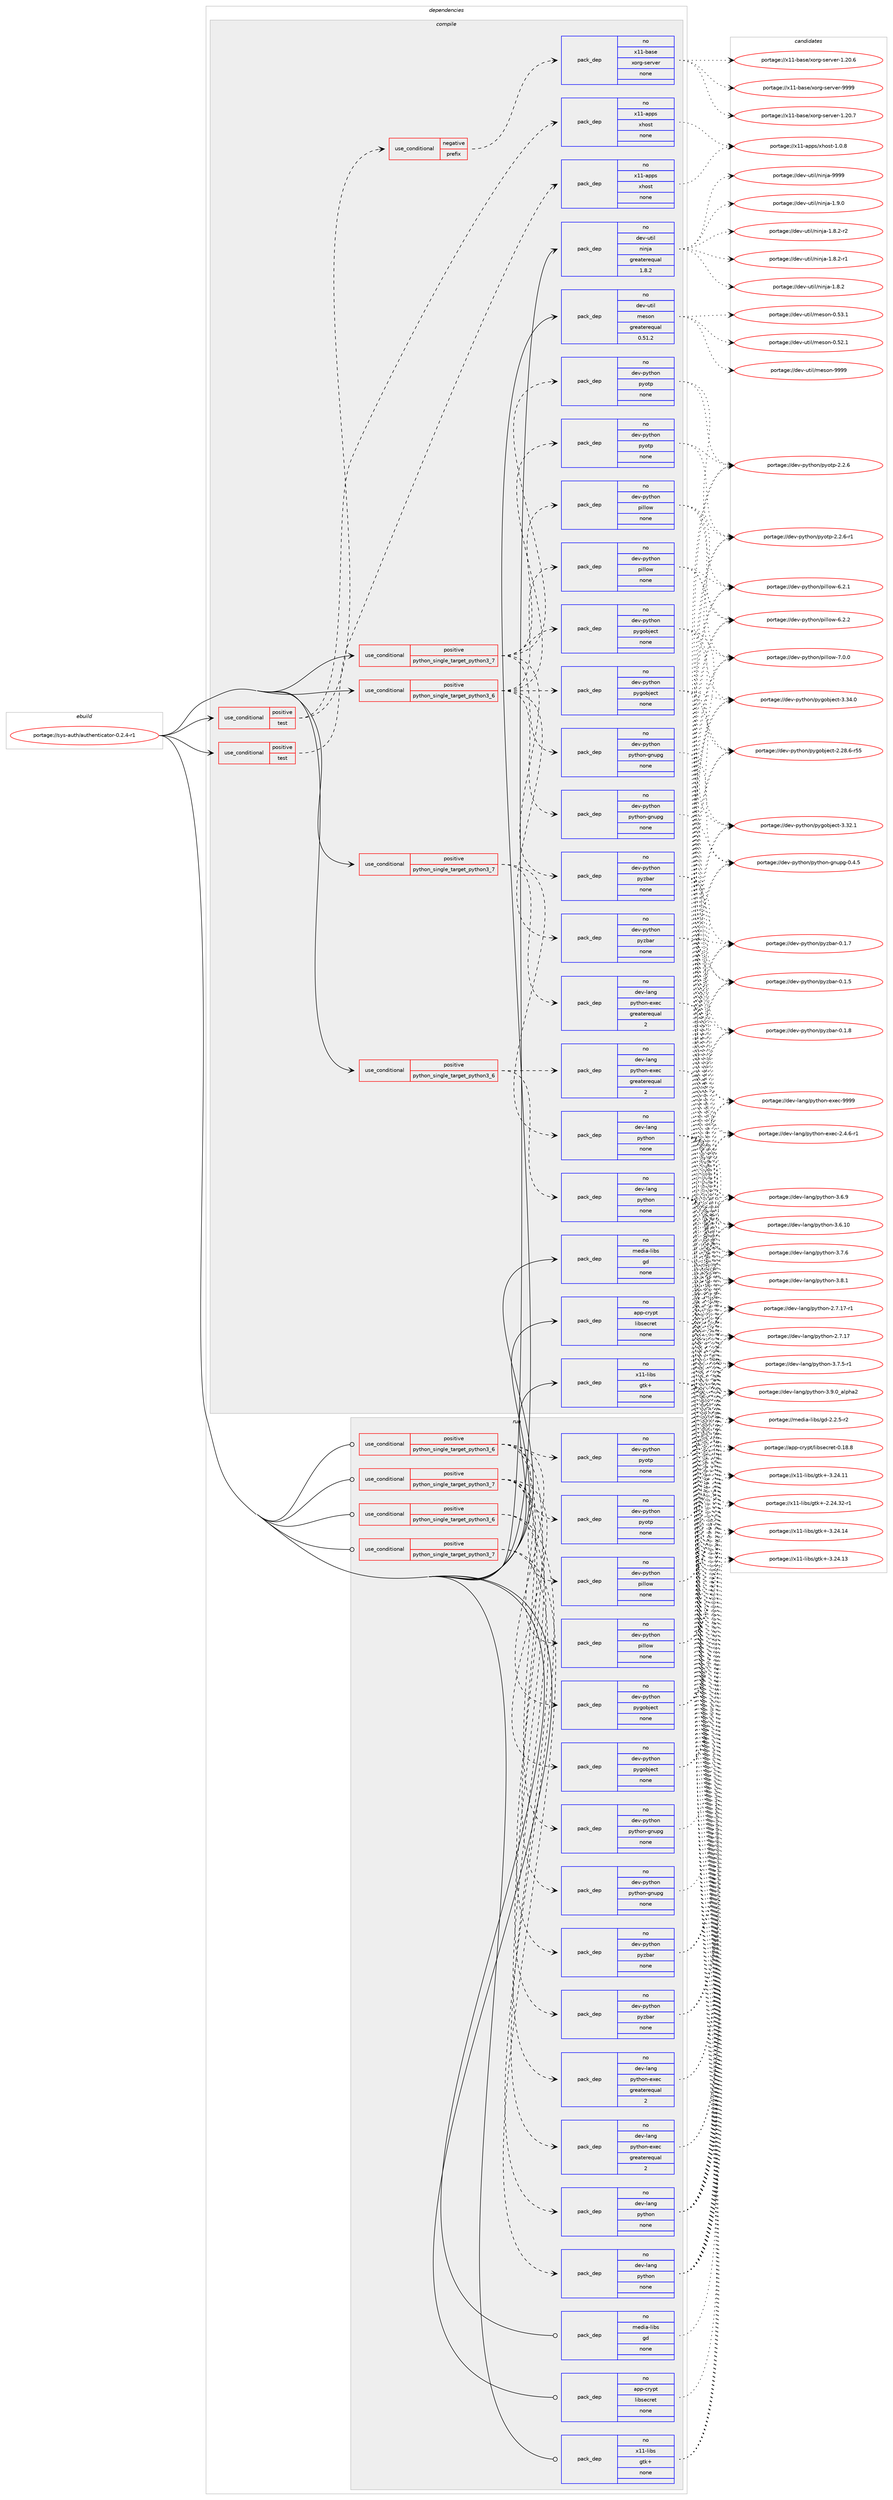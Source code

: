 digraph prolog {

# *************
# Graph options
# *************

newrank=true;
concentrate=true;
compound=true;
graph [rankdir=LR,fontname=Helvetica,fontsize=10,ranksep=1.5];#, ranksep=2.5, nodesep=0.2];
edge  [arrowhead=vee];
node  [fontname=Helvetica,fontsize=10];

# **********
# The ebuild
# **********

subgraph cluster_leftcol {
color=gray;
rank=same;
label=<<i>ebuild</i>>;
id [label="portage://sys-auth/authenticator-0.2.4-r1", color=red, width=4, href="../sys-auth/authenticator-0.2.4-r1.svg"];
}

# ****************
# The dependencies
# ****************

subgraph cluster_midcol {
color=gray;
label=<<i>dependencies</i>>;
subgraph cluster_compile {
fillcolor="#eeeeee";
style=filled;
label=<<i>compile</i>>;
subgraph cond11344 {
dependency54372 [label=<<TABLE BORDER="0" CELLBORDER="1" CELLSPACING="0" CELLPADDING="4"><TR><TD ROWSPAN="3" CELLPADDING="10">use_conditional</TD></TR><TR><TD>positive</TD></TR><TR><TD>python_single_target_python3_6</TD></TR></TABLE>>, shape=none, color=red];
subgraph pack41801 {
dependency54373 [label=<<TABLE BORDER="0" CELLBORDER="1" CELLSPACING="0" CELLPADDING="4" WIDTH="220"><TR><TD ROWSPAN="6" CELLPADDING="30">pack_dep</TD></TR><TR><TD WIDTH="110">no</TD></TR><TR><TD>dev-lang</TD></TR><TR><TD>python</TD></TR><TR><TD>none</TD></TR><TR><TD></TD></TR></TABLE>>, shape=none, color=blue];
}
dependency54372:e -> dependency54373:w [weight=20,style="dashed",arrowhead="vee"];
subgraph pack41802 {
dependency54374 [label=<<TABLE BORDER="0" CELLBORDER="1" CELLSPACING="0" CELLPADDING="4" WIDTH="220"><TR><TD ROWSPAN="6" CELLPADDING="30">pack_dep</TD></TR><TR><TD WIDTH="110">no</TD></TR><TR><TD>dev-lang</TD></TR><TR><TD>python-exec</TD></TR><TR><TD>greaterequal</TD></TR><TR><TD>2</TD></TR></TABLE>>, shape=none, color=blue];
}
dependency54372:e -> dependency54374:w [weight=20,style="dashed",arrowhead="vee"];
}
id:e -> dependency54372:w [weight=20,style="solid",arrowhead="vee"];
subgraph cond11345 {
dependency54375 [label=<<TABLE BORDER="0" CELLBORDER="1" CELLSPACING="0" CELLPADDING="4"><TR><TD ROWSPAN="3" CELLPADDING="10">use_conditional</TD></TR><TR><TD>positive</TD></TR><TR><TD>python_single_target_python3_6</TD></TR></TABLE>>, shape=none, color=red];
subgraph pack41803 {
dependency54376 [label=<<TABLE BORDER="0" CELLBORDER="1" CELLSPACING="0" CELLPADDING="4" WIDTH="220"><TR><TD ROWSPAN="6" CELLPADDING="30">pack_dep</TD></TR><TR><TD WIDTH="110">no</TD></TR><TR><TD>dev-python</TD></TR><TR><TD>pillow</TD></TR><TR><TD>none</TD></TR><TR><TD></TD></TR></TABLE>>, shape=none, color=blue];
}
dependency54375:e -> dependency54376:w [weight=20,style="dashed",arrowhead="vee"];
subgraph pack41804 {
dependency54377 [label=<<TABLE BORDER="0" CELLBORDER="1" CELLSPACING="0" CELLPADDING="4" WIDTH="220"><TR><TD ROWSPAN="6" CELLPADDING="30">pack_dep</TD></TR><TR><TD WIDTH="110">no</TD></TR><TR><TD>dev-python</TD></TR><TR><TD>pygobject</TD></TR><TR><TD>none</TD></TR><TR><TD></TD></TR></TABLE>>, shape=none, color=blue];
}
dependency54375:e -> dependency54377:w [weight=20,style="dashed",arrowhead="vee"];
subgraph pack41805 {
dependency54378 [label=<<TABLE BORDER="0" CELLBORDER="1" CELLSPACING="0" CELLPADDING="4" WIDTH="220"><TR><TD ROWSPAN="6" CELLPADDING="30">pack_dep</TD></TR><TR><TD WIDTH="110">no</TD></TR><TR><TD>dev-python</TD></TR><TR><TD>pyotp</TD></TR><TR><TD>none</TD></TR><TR><TD></TD></TR></TABLE>>, shape=none, color=blue];
}
dependency54375:e -> dependency54378:w [weight=20,style="dashed",arrowhead="vee"];
subgraph pack41806 {
dependency54379 [label=<<TABLE BORDER="0" CELLBORDER="1" CELLSPACING="0" CELLPADDING="4" WIDTH="220"><TR><TD ROWSPAN="6" CELLPADDING="30">pack_dep</TD></TR><TR><TD WIDTH="110">no</TD></TR><TR><TD>dev-python</TD></TR><TR><TD>python-gnupg</TD></TR><TR><TD>none</TD></TR><TR><TD></TD></TR></TABLE>>, shape=none, color=blue];
}
dependency54375:e -> dependency54379:w [weight=20,style="dashed",arrowhead="vee"];
subgraph pack41807 {
dependency54380 [label=<<TABLE BORDER="0" CELLBORDER="1" CELLSPACING="0" CELLPADDING="4" WIDTH="220"><TR><TD ROWSPAN="6" CELLPADDING="30">pack_dep</TD></TR><TR><TD WIDTH="110">no</TD></TR><TR><TD>dev-python</TD></TR><TR><TD>pyzbar</TD></TR><TR><TD>none</TD></TR><TR><TD></TD></TR></TABLE>>, shape=none, color=blue];
}
dependency54375:e -> dependency54380:w [weight=20,style="dashed",arrowhead="vee"];
}
id:e -> dependency54375:w [weight=20,style="solid",arrowhead="vee"];
subgraph cond11346 {
dependency54381 [label=<<TABLE BORDER="0" CELLBORDER="1" CELLSPACING="0" CELLPADDING="4"><TR><TD ROWSPAN="3" CELLPADDING="10">use_conditional</TD></TR><TR><TD>positive</TD></TR><TR><TD>python_single_target_python3_7</TD></TR></TABLE>>, shape=none, color=red];
subgraph pack41808 {
dependency54382 [label=<<TABLE BORDER="0" CELLBORDER="1" CELLSPACING="0" CELLPADDING="4" WIDTH="220"><TR><TD ROWSPAN="6" CELLPADDING="30">pack_dep</TD></TR><TR><TD WIDTH="110">no</TD></TR><TR><TD>dev-lang</TD></TR><TR><TD>python</TD></TR><TR><TD>none</TD></TR><TR><TD></TD></TR></TABLE>>, shape=none, color=blue];
}
dependency54381:e -> dependency54382:w [weight=20,style="dashed",arrowhead="vee"];
subgraph pack41809 {
dependency54383 [label=<<TABLE BORDER="0" CELLBORDER="1" CELLSPACING="0" CELLPADDING="4" WIDTH="220"><TR><TD ROWSPAN="6" CELLPADDING="30">pack_dep</TD></TR><TR><TD WIDTH="110">no</TD></TR><TR><TD>dev-lang</TD></TR><TR><TD>python-exec</TD></TR><TR><TD>greaterequal</TD></TR><TR><TD>2</TD></TR></TABLE>>, shape=none, color=blue];
}
dependency54381:e -> dependency54383:w [weight=20,style="dashed",arrowhead="vee"];
}
id:e -> dependency54381:w [weight=20,style="solid",arrowhead="vee"];
subgraph cond11347 {
dependency54384 [label=<<TABLE BORDER="0" CELLBORDER="1" CELLSPACING="0" CELLPADDING="4"><TR><TD ROWSPAN="3" CELLPADDING="10">use_conditional</TD></TR><TR><TD>positive</TD></TR><TR><TD>python_single_target_python3_7</TD></TR></TABLE>>, shape=none, color=red];
subgraph pack41810 {
dependency54385 [label=<<TABLE BORDER="0" CELLBORDER="1" CELLSPACING="0" CELLPADDING="4" WIDTH="220"><TR><TD ROWSPAN="6" CELLPADDING="30">pack_dep</TD></TR><TR><TD WIDTH="110">no</TD></TR><TR><TD>dev-python</TD></TR><TR><TD>pillow</TD></TR><TR><TD>none</TD></TR><TR><TD></TD></TR></TABLE>>, shape=none, color=blue];
}
dependency54384:e -> dependency54385:w [weight=20,style="dashed",arrowhead="vee"];
subgraph pack41811 {
dependency54386 [label=<<TABLE BORDER="0" CELLBORDER="1" CELLSPACING="0" CELLPADDING="4" WIDTH="220"><TR><TD ROWSPAN="6" CELLPADDING="30">pack_dep</TD></TR><TR><TD WIDTH="110">no</TD></TR><TR><TD>dev-python</TD></TR><TR><TD>pygobject</TD></TR><TR><TD>none</TD></TR><TR><TD></TD></TR></TABLE>>, shape=none, color=blue];
}
dependency54384:e -> dependency54386:w [weight=20,style="dashed",arrowhead="vee"];
subgraph pack41812 {
dependency54387 [label=<<TABLE BORDER="0" CELLBORDER="1" CELLSPACING="0" CELLPADDING="4" WIDTH="220"><TR><TD ROWSPAN="6" CELLPADDING="30">pack_dep</TD></TR><TR><TD WIDTH="110">no</TD></TR><TR><TD>dev-python</TD></TR><TR><TD>pyotp</TD></TR><TR><TD>none</TD></TR><TR><TD></TD></TR></TABLE>>, shape=none, color=blue];
}
dependency54384:e -> dependency54387:w [weight=20,style="dashed",arrowhead="vee"];
subgraph pack41813 {
dependency54388 [label=<<TABLE BORDER="0" CELLBORDER="1" CELLSPACING="0" CELLPADDING="4" WIDTH="220"><TR><TD ROWSPAN="6" CELLPADDING="30">pack_dep</TD></TR><TR><TD WIDTH="110">no</TD></TR><TR><TD>dev-python</TD></TR><TR><TD>python-gnupg</TD></TR><TR><TD>none</TD></TR><TR><TD></TD></TR></TABLE>>, shape=none, color=blue];
}
dependency54384:e -> dependency54388:w [weight=20,style="dashed",arrowhead="vee"];
subgraph pack41814 {
dependency54389 [label=<<TABLE BORDER="0" CELLBORDER="1" CELLSPACING="0" CELLPADDING="4" WIDTH="220"><TR><TD ROWSPAN="6" CELLPADDING="30">pack_dep</TD></TR><TR><TD WIDTH="110">no</TD></TR><TR><TD>dev-python</TD></TR><TR><TD>pyzbar</TD></TR><TR><TD>none</TD></TR><TR><TD></TD></TR></TABLE>>, shape=none, color=blue];
}
dependency54384:e -> dependency54389:w [weight=20,style="dashed",arrowhead="vee"];
}
id:e -> dependency54384:w [weight=20,style="solid",arrowhead="vee"];
subgraph cond11348 {
dependency54390 [label=<<TABLE BORDER="0" CELLBORDER="1" CELLSPACING="0" CELLPADDING="4"><TR><TD ROWSPAN="3" CELLPADDING="10">use_conditional</TD></TR><TR><TD>positive</TD></TR><TR><TD>test</TD></TR></TABLE>>, shape=none, color=red];
subgraph cond11349 {
dependency54391 [label=<<TABLE BORDER="0" CELLBORDER="1" CELLSPACING="0" CELLPADDING="4"><TR><TD ROWSPAN="3" CELLPADDING="10">use_conditional</TD></TR><TR><TD>negative</TD></TR><TR><TD>prefix</TD></TR></TABLE>>, shape=none, color=red];
subgraph pack41815 {
dependency54392 [label=<<TABLE BORDER="0" CELLBORDER="1" CELLSPACING="0" CELLPADDING="4" WIDTH="220"><TR><TD ROWSPAN="6" CELLPADDING="30">pack_dep</TD></TR><TR><TD WIDTH="110">no</TD></TR><TR><TD>x11-base</TD></TR><TR><TD>xorg-server</TD></TR><TR><TD>none</TD></TR><TR><TD></TD></TR></TABLE>>, shape=none, color=blue];
}
dependency54391:e -> dependency54392:w [weight=20,style="dashed",arrowhead="vee"];
}
dependency54390:e -> dependency54391:w [weight=20,style="dashed",arrowhead="vee"];
subgraph pack41816 {
dependency54393 [label=<<TABLE BORDER="0" CELLBORDER="1" CELLSPACING="0" CELLPADDING="4" WIDTH="220"><TR><TD ROWSPAN="6" CELLPADDING="30">pack_dep</TD></TR><TR><TD WIDTH="110">no</TD></TR><TR><TD>x11-apps</TD></TR><TR><TD>xhost</TD></TR><TR><TD>none</TD></TR><TR><TD></TD></TR></TABLE>>, shape=none, color=blue];
}
dependency54390:e -> dependency54393:w [weight=20,style="dashed",arrowhead="vee"];
}
id:e -> dependency54390:w [weight=20,style="solid",arrowhead="vee"];
subgraph cond11350 {
dependency54394 [label=<<TABLE BORDER="0" CELLBORDER="1" CELLSPACING="0" CELLPADDING="4"><TR><TD ROWSPAN="3" CELLPADDING="10">use_conditional</TD></TR><TR><TD>positive</TD></TR><TR><TD>test</TD></TR></TABLE>>, shape=none, color=red];
subgraph pack41817 {
dependency54395 [label=<<TABLE BORDER="0" CELLBORDER="1" CELLSPACING="0" CELLPADDING="4" WIDTH="220"><TR><TD ROWSPAN="6" CELLPADDING="30">pack_dep</TD></TR><TR><TD WIDTH="110">no</TD></TR><TR><TD>x11-apps</TD></TR><TR><TD>xhost</TD></TR><TR><TD>none</TD></TR><TR><TD></TD></TR></TABLE>>, shape=none, color=blue];
}
dependency54394:e -> dependency54395:w [weight=20,style="dashed",arrowhead="vee"];
}
id:e -> dependency54394:w [weight=20,style="solid",arrowhead="vee"];
subgraph pack41818 {
dependency54396 [label=<<TABLE BORDER="0" CELLBORDER="1" CELLSPACING="0" CELLPADDING="4" WIDTH="220"><TR><TD ROWSPAN="6" CELLPADDING="30">pack_dep</TD></TR><TR><TD WIDTH="110">no</TD></TR><TR><TD>app-crypt</TD></TR><TR><TD>libsecret</TD></TR><TR><TD>none</TD></TR><TR><TD></TD></TR></TABLE>>, shape=none, color=blue];
}
id:e -> dependency54396:w [weight=20,style="solid",arrowhead="vee"];
subgraph pack41819 {
dependency54397 [label=<<TABLE BORDER="0" CELLBORDER="1" CELLSPACING="0" CELLPADDING="4" WIDTH="220"><TR><TD ROWSPAN="6" CELLPADDING="30">pack_dep</TD></TR><TR><TD WIDTH="110">no</TD></TR><TR><TD>dev-util</TD></TR><TR><TD>meson</TD></TR><TR><TD>greaterequal</TD></TR><TR><TD>0.51.2</TD></TR></TABLE>>, shape=none, color=blue];
}
id:e -> dependency54397:w [weight=20,style="solid",arrowhead="vee"];
subgraph pack41820 {
dependency54398 [label=<<TABLE BORDER="0" CELLBORDER="1" CELLSPACING="0" CELLPADDING="4" WIDTH="220"><TR><TD ROWSPAN="6" CELLPADDING="30">pack_dep</TD></TR><TR><TD WIDTH="110">no</TD></TR><TR><TD>dev-util</TD></TR><TR><TD>ninja</TD></TR><TR><TD>greaterequal</TD></TR><TR><TD>1.8.2</TD></TR></TABLE>>, shape=none, color=blue];
}
id:e -> dependency54398:w [weight=20,style="solid",arrowhead="vee"];
subgraph pack41821 {
dependency54399 [label=<<TABLE BORDER="0" CELLBORDER="1" CELLSPACING="0" CELLPADDING="4" WIDTH="220"><TR><TD ROWSPAN="6" CELLPADDING="30">pack_dep</TD></TR><TR><TD WIDTH="110">no</TD></TR><TR><TD>media-libs</TD></TR><TR><TD>gd</TD></TR><TR><TD>none</TD></TR><TR><TD></TD></TR></TABLE>>, shape=none, color=blue];
}
id:e -> dependency54399:w [weight=20,style="solid",arrowhead="vee"];
subgraph pack41822 {
dependency54400 [label=<<TABLE BORDER="0" CELLBORDER="1" CELLSPACING="0" CELLPADDING="4" WIDTH="220"><TR><TD ROWSPAN="6" CELLPADDING="30">pack_dep</TD></TR><TR><TD WIDTH="110">no</TD></TR><TR><TD>x11-libs</TD></TR><TR><TD>gtk+</TD></TR><TR><TD>none</TD></TR><TR><TD></TD></TR></TABLE>>, shape=none, color=blue];
}
id:e -> dependency54400:w [weight=20,style="solid",arrowhead="vee"];
}
subgraph cluster_compileandrun {
fillcolor="#eeeeee";
style=filled;
label=<<i>compile and run</i>>;
}
subgraph cluster_run {
fillcolor="#eeeeee";
style=filled;
label=<<i>run</i>>;
subgraph cond11351 {
dependency54401 [label=<<TABLE BORDER="0" CELLBORDER="1" CELLSPACING="0" CELLPADDING="4"><TR><TD ROWSPAN="3" CELLPADDING="10">use_conditional</TD></TR><TR><TD>positive</TD></TR><TR><TD>python_single_target_python3_6</TD></TR></TABLE>>, shape=none, color=red];
subgraph pack41823 {
dependency54402 [label=<<TABLE BORDER="0" CELLBORDER="1" CELLSPACING="0" CELLPADDING="4" WIDTH="220"><TR><TD ROWSPAN="6" CELLPADDING="30">pack_dep</TD></TR><TR><TD WIDTH="110">no</TD></TR><TR><TD>dev-lang</TD></TR><TR><TD>python</TD></TR><TR><TD>none</TD></TR><TR><TD></TD></TR></TABLE>>, shape=none, color=blue];
}
dependency54401:e -> dependency54402:w [weight=20,style="dashed",arrowhead="vee"];
subgraph pack41824 {
dependency54403 [label=<<TABLE BORDER="0" CELLBORDER="1" CELLSPACING="0" CELLPADDING="4" WIDTH="220"><TR><TD ROWSPAN="6" CELLPADDING="30">pack_dep</TD></TR><TR><TD WIDTH="110">no</TD></TR><TR><TD>dev-lang</TD></TR><TR><TD>python-exec</TD></TR><TR><TD>greaterequal</TD></TR><TR><TD>2</TD></TR></TABLE>>, shape=none, color=blue];
}
dependency54401:e -> dependency54403:w [weight=20,style="dashed",arrowhead="vee"];
}
id:e -> dependency54401:w [weight=20,style="solid",arrowhead="odot"];
subgraph cond11352 {
dependency54404 [label=<<TABLE BORDER="0" CELLBORDER="1" CELLSPACING="0" CELLPADDING="4"><TR><TD ROWSPAN="3" CELLPADDING="10">use_conditional</TD></TR><TR><TD>positive</TD></TR><TR><TD>python_single_target_python3_6</TD></TR></TABLE>>, shape=none, color=red];
subgraph pack41825 {
dependency54405 [label=<<TABLE BORDER="0" CELLBORDER="1" CELLSPACING="0" CELLPADDING="4" WIDTH="220"><TR><TD ROWSPAN="6" CELLPADDING="30">pack_dep</TD></TR><TR><TD WIDTH="110">no</TD></TR><TR><TD>dev-python</TD></TR><TR><TD>pillow</TD></TR><TR><TD>none</TD></TR><TR><TD></TD></TR></TABLE>>, shape=none, color=blue];
}
dependency54404:e -> dependency54405:w [weight=20,style="dashed",arrowhead="vee"];
subgraph pack41826 {
dependency54406 [label=<<TABLE BORDER="0" CELLBORDER="1" CELLSPACING="0" CELLPADDING="4" WIDTH="220"><TR><TD ROWSPAN="6" CELLPADDING="30">pack_dep</TD></TR><TR><TD WIDTH="110">no</TD></TR><TR><TD>dev-python</TD></TR><TR><TD>pygobject</TD></TR><TR><TD>none</TD></TR><TR><TD></TD></TR></TABLE>>, shape=none, color=blue];
}
dependency54404:e -> dependency54406:w [weight=20,style="dashed",arrowhead="vee"];
subgraph pack41827 {
dependency54407 [label=<<TABLE BORDER="0" CELLBORDER="1" CELLSPACING="0" CELLPADDING="4" WIDTH="220"><TR><TD ROWSPAN="6" CELLPADDING="30">pack_dep</TD></TR><TR><TD WIDTH="110">no</TD></TR><TR><TD>dev-python</TD></TR><TR><TD>pyotp</TD></TR><TR><TD>none</TD></TR><TR><TD></TD></TR></TABLE>>, shape=none, color=blue];
}
dependency54404:e -> dependency54407:w [weight=20,style="dashed",arrowhead="vee"];
subgraph pack41828 {
dependency54408 [label=<<TABLE BORDER="0" CELLBORDER="1" CELLSPACING="0" CELLPADDING="4" WIDTH="220"><TR><TD ROWSPAN="6" CELLPADDING="30">pack_dep</TD></TR><TR><TD WIDTH="110">no</TD></TR><TR><TD>dev-python</TD></TR><TR><TD>python-gnupg</TD></TR><TR><TD>none</TD></TR><TR><TD></TD></TR></TABLE>>, shape=none, color=blue];
}
dependency54404:e -> dependency54408:w [weight=20,style="dashed",arrowhead="vee"];
subgraph pack41829 {
dependency54409 [label=<<TABLE BORDER="0" CELLBORDER="1" CELLSPACING="0" CELLPADDING="4" WIDTH="220"><TR><TD ROWSPAN="6" CELLPADDING="30">pack_dep</TD></TR><TR><TD WIDTH="110">no</TD></TR><TR><TD>dev-python</TD></TR><TR><TD>pyzbar</TD></TR><TR><TD>none</TD></TR><TR><TD></TD></TR></TABLE>>, shape=none, color=blue];
}
dependency54404:e -> dependency54409:w [weight=20,style="dashed",arrowhead="vee"];
}
id:e -> dependency54404:w [weight=20,style="solid",arrowhead="odot"];
subgraph cond11353 {
dependency54410 [label=<<TABLE BORDER="0" CELLBORDER="1" CELLSPACING="0" CELLPADDING="4"><TR><TD ROWSPAN="3" CELLPADDING="10">use_conditional</TD></TR><TR><TD>positive</TD></TR><TR><TD>python_single_target_python3_7</TD></TR></TABLE>>, shape=none, color=red];
subgraph pack41830 {
dependency54411 [label=<<TABLE BORDER="0" CELLBORDER="1" CELLSPACING="0" CELLPADDING="4" WIDTH="220"><TR><TD ROWSPAN="6" CELLPADDING="30">pack_dep</TD></TR><TR><TD WIDTH="110">no</TD></TR><TR><TD>dev-lang</TD></TR><TR><TD>python</TD></TR><TR><TD>none</TD></TR><TR><TD></TD></TR></TABLE>>, shape=none, color=blue];
}
dependency54410:e -> dependency54411:w [weight=20,style="dashed",arrowhead="vee"];
subgraph pack41831 {
dependency54412 [label=<<TABLE BORDER="0" CELLBORDER="1" CELLSPACING="0" CELLPADDING="4" WIDTH="220"><TR><TD ROWSPAN="6" CELLPADDING="30">pack_dep</TD></TR><TR><TD WIDTH="110">no</TD></TR><TR><TD>dev-lang</TD></TR><TR><TD>python-exec</TD></TR><TR><TD>greaterequal</TD></TR><TR><TD>2</TD></TR></TABLE>>, shape=none, color=blue];
}
dependency54410:e -> dependency54412:w [weight=20,style="dashed",arrowhead="vee"];
}
id:e -> dependency54410:w [weight=20,style="solid",arrowhead="odot"];
subgraph cond11354 {
dependency54413 [label=<<TABLE BORDER="0" CELLBORDER="1" CELLSPACING="0" CELLPADDING="4"><TR><TD ROWSPAN="3" CELLPADDING="10">use_conditional</TD></TR><TR><TD>positive</TD></TR><TR><TD>python_single_target_python3_7</TD></TR></TABLE>>, shape=none, color=red];
subgraph pack41832 {
dependency54414 [label=<<TABLE BORDER="0" CELLBORDER="1" CELLSPACING="0" CELLPADDING="4" WIDTH="220"><TR><TD ROWSPAN="6" CELLPADDING="30">pack_dep</TD></TR><TR><TD WIDTH="110">no</TD></TR><TR><TD>dev-python</TD></TR><TR><TD>pillow</TD></TR><TR><TD>none</TD></TR><TR><TD></TD></TR></TABLE>>, shape=none, color=blue];
}
dependency54413:e -> dependency54414:w [weight=20,style="dashed",arrowhead="vee"];
subgraph pack41833 {
dependency54415 [label=<<TABLE BORDER="0" CELLBORDER="1" CELLSPACING="0" CELLPADDING="4" WIDTH="220"><TR><TD ROWSPAN="6" CELLPADDING="30">pack_dep</TD></TR><TR><TD WIDTH="110">no</TD></TR><TR><TD>dev-python</TD></TR><TR><TD>pygobject</TD></TR><TR><TD>none</TD></TR><TR><TD></TD></TR></TABLE>>, shape=none, color=blue];
}
dependency54413:e -> dependency54415:w [weight=20,style="dashed",arrowhead="vee"];
subgraph pack41834 {
dependency54416 [label=<<TABLE BORDER="0" CELLBORDER="1" CELLSPACING="0" CELLPADDING="4" WIDTH="220"><TR><TD ROWSPAN="6" CELLPADDING="30">pack_dep</TD></TR><TR><TD WIDTH="110">no</TD></TR><TR><TD>dev-python</TD></TR><TR><TD>pyotp</TD></TR><TR><TD>none</TD></TR><TR><TD></TD></TR></TABLE>>, shape=none, color=blue];
}
dependency54413:e -> dependency54416:w [weight=20,style="dashed",arrowhead="vee"];
subgraph pack41835 {
dependency54417 [label=<<TABLE BORDER="0" CELLBORDER="1" CELLSPACING="0" CELLPADDING="4" WIDTH="220"><TR><TD ROWSPAN="6" CELLPADDING="30">pack_dep</TD></TR><TR><TD WIDTH="110">no</TD></TR><TR><TD>dev-python</TD></TR><TR><TD>python-gnupg</TD></TR><TR><TD>none</TD></TR><TR><TD></TD></TR></TABLE>>, shape=none, color=blue];
}
dependency54413:e -> dependency54417:w [weight=20,style="dashed",arrowhead="vee"];
subgraph pack41836 {
dependency54418 [label=<<TABLE BORDER="0" CELLBORDER="1" CELLSPACING="0" CELLPADDING="4" WIDTH="220"><TR><TD ROWSPAN="6" CELLPADDING="30">pack_dep</TD></TR><TR><TD WIDTH="110">no</TD></TR><TR><TD>dev-python</TD></TR><TR><TD>pyzbar</TD></TR><TR><TD>none</TD></TR><TR><TD></TD></TR></TABLE>>, shape=none, color=blue];
}
dependency54413:e -> dependency54418:w [weight=20,style="dashed",arrowhead="vee"];
}
id:e -> dependency54413:w [weight=20,style="solid",arrowhead="odot"];
subgraph pack41837 {
dependency54419 [label=<<TABLE BORDER="0" CELLBORDER="1" CELLSPACING="0" CELLPADDING="4" WIDTH="220"><TR><TD ROWSPAN="6" CELLPADDING="30">pack_dep</TD></TR><TR><TD WIDTH="110">no</TD></TR><TR><TD>app-crypt</TD></TR><TR><TD>libsecret</TD></TR><TR><TD>none</TD></TR><TR><TD></TD></TR></TABLE>>, shape=none, color=blue];
}
id:e -> dependency54419:w [weight=20,style="solid",arrowhead="odot"];
subgraph pack41838 {
dependency54420 [label=<<TABLE BORDER="0" CELLBORDER="1" CELLSPACING="0" CELLPADDING="4" WIDTH="220"><TR><TD ROWSPAN="6" CELLPADDING="30">pack_dep</TD></TR><TR><TD WIDTH="110">no</TD></TR><TR><TD>media-libs</TD></TR><TR><TD>gd</TD></TR><TR><TD>none</TD></TR><TR><TD></TD></TR></TABLE>>, shape=none, color=blue];
}
id:e -> dependency54420:w [weight=20,style="solid",arrowhead="odot"];
subgraph pack41839 {
dependency54421 [label=<<TABLE BORDER="0" CELLBORDER="1" CELLSPACING="0" CELLPADDING="4" WIDTH="220"><TR><TD ROWSPAN="6" CELLPADDING="30">pack_dep</TD></TR><TR><TD WIDTH="110">no</TD></TR><TR><TD>x11-libs</TD></TR><TR><TD>gtk+</TD></TR><TR><TD>none</TD></TR><TR><TD></TD></TR></TABLE>>, shape=none, color=blue];
}
id:e -> dependency54421:w [weight=20,style="solid",arrowhead="odot"];
}
}

# **************
# The candidates
# **************

subgraph cluster_choices {
rank=same;
color=gray;
label=<<i>candidates</i>>;

subgraph choice41801 {
color=black;
nodesep=1;
choice10010111845108971101034711212111610411111045514657464895971081121049750 [label="portage://dev-lang/python-3.9.0_alpha2", color=red, width=4,href="../dev-lang/python-3.9.0_alpha2.svg"];
choice100101118451089711010347112121116104111110455146564649 [label="portage://dev-lang/python-3.8.1", color=red, width=4,href="../dev-lang/python-3.8.1.svg"];
choice100101118451089711010347112121116104111110455146554654 [label="portage://dev-lang/python-3.7.6", color=red, width=4,href="../dev-lang/python-3.7.6.svg"];
choice1001011184510897110103471121211161041111104551465546534511449 [label="portage://dev-lang/python-3.7.5-r1", color=red, width=4,href="../dev-lang/python-3.7.5-r1.svg"];
choice100101118451089711010347112121116104111110455146544657 [label="portage://dev-lang/python-3.6.9", color=red, width=4,href="../dev-lang/python-3.6.9.svg"];
choice10010111845108971101034711212111610411111045514654464948 [label="portage://dev-lang/python-3.6.10", color=red, width=4,href="../dev-lang/python-3.6.10.svg"];
choice100101118451089711010347112121116104111110455046554649554511449 [label="portage://dev-lang/python-2.7.17-r1", color=red, width=4,href="../dev-lang/python-2.7.17-r1.svg"];
choice10010111845108971101034711212111610411111045504655464955 [label="portage://dev-lang/python-2.7.17", color=red, width=4,href="../dev-lang/python-2.7.17.svg"];
dependency54373:e -> choice10010111845108971101034711212111610411111045514657464895971081121049750:w [style=dotted,weight="100"];
dependency54373:e -> choice100101118451089711010347112121116104111110455146564649:w [style=dotted,weight="100"];
dependency54373:e -> choice100101118451089711010347112121116104111110455146554654:w [style=dotted,weight="100"];
dependency54373:e -> choice1001011184510897110103471121211161041111104551465546534511449:w [style=dotted,weight="100"];
dependency54373:e -> choice100101118451089711010347112121116104111110455146544657:w [style=dotted,weight="100"];
dependency54373:e -> choice10010111845108971101034711212111610411111045514654464948:w [style=dotted,weight="100"];
dependency54373:e -> choice100101118451089711010347112121116104111110455046554649554511449:w [style=dotted,weight="100"];
dependency54373:e -> choice10010111845108971101034711212111610411111045504655464955:w [style=dotted,weight="100"];
}
subgraph choice41802 {
color=black;
nodesep=1;
choice10010111845108971101034711212111610411111045101120101994557575757 [label="portage://dev-lang/python-exec-9999", color=red, width=4,href="../dev-lang/python-exec-9999.svg"];
choice10010111845108971101034711212111610411111045101120101994550465246544511449 [label="portage://dev-lang/python-exec-2.4.6-r1", color=red, width=4,href="../dev-lang/python-exec-2.4.6-r1.svg"];
dependency54374:e -> choice10010111845108971101034711212111610411111045101120101994557575757:w [style=dotted,weight="100"];
dependency54374:e -> choice10010111845108971101034711212111610411111045101120101994550465246544511449:w [style=dotted,weight="100"];
}
subgraph choice41803 {
color=black;
nodesep=1;
choice1001011184511212111610411111047112105108108111119455546484648 [label="portage://dev-python/pillow-7.0.0", color=red, width=4,href="../dev-python/pillow-7.0.0.svg"];
choice1001011184511212111610411111047112105108108111119455446504650 [label="portage://dev-python/pillow-6.2.2", color=red, width=4,href="../dev-python/pillow-6.2.2.svg"];
choice1001011184511212111610411111047112105108108111119455446504649 [label="portage://dev-python/pillow-6.2.1", color=red, width=4,href="../dev-python/pillow-6.2.1.svg"];
dependency54376:e -> choice1001011184511212111610411111047112105108108111119455546484648:w [style=dotted,weight="100"];
dependency54376:e -> choice1001011184511212111610411111047112105108108111119455446504650:w [style=dotted,weight="100"];
dependency54376:e -> choice1001011184511212111610411111047112105108108111119455446504649:w [style=dotted,weight="100"];
}
subgraph choice41804 {
color=black;
nodesep=1;
choice1001011184511212111610411111047112121103111981061019911645514651524648 [label="portage://dev-python/pygobject-3.34.0", color=red, width=4,href="../dev-python/pygobject-3.34.0.svg"];
choice1001011184511212111610411111047112121103111981061019911645514651504649 [label="portage://dev-python/pygobject-3.32.1", color=red, width=4,href="../dev-python/pygobject-3.32.1.svg"];
choice1001011184511212111610411111047112121103111981061019911645504650564654451145353 [label="portage://dev-python/pygobject-2.28.6-r55", color=red, width=4,href="../dev-python/pygobject-2.28.6-r55.svg"];
dependency54377:e -> choice1001011184511212111610411111047112121103111981061019911645514651524648:w [style=dotted,weight="100"];
dependency54377:e -> choice1001011184511212111610411111047112121103111981061019911645514651504649:w [style=dotted,weight="100"];
dependency54377:e -> choice1001011184511212111610411111047112121103111981061019911645504650564654451145353:w [style=dotted,weight="100"];
}
subgraph choice41805 {
color=black;
nodesep=1;
choice10010111845112121116104111110471121211111161124550465046544511449 [label="portage://dev-python/pyotp-2.2.6-r1", color=red, width=4,href="../dev-python/pyotp-2.2.6-r1.svg"];
choice1001011184511212111610411111047112121111116112455046504654 [label="portage://dev-python/pyotp-2.2.6", color=red, width=4,href="../dev-python/pyotp-2.2.6.svg"];
dependency54378:e -> choice10010111845112121116104111110471121211111161124550465046544511449:w [style=dotted,weight="100"];
dependency54378:e -> choice1001011184511212111610411111047112121111116112455046504654:w [style=dotted,weight="100"];
}
subgraph choice41806 {
color=black;
nodesep=1;
choice100101118451121211161041111104711212111610411111045103110117112103454846524653 [label="portage://dev-python/python-gnupg-0.4.5", color=red, width=4,href="../dev-python/python-gnupg-0.4.5.svg"];
dependency54379:e -> choice100101118451121211161041111104711212111610411111045103110117112103454846524653:w [style=dotted,weight="100"];
}
subgraph choice41807 {
color=black;
nodesep=1;
choice10010111845112121116104111110471121211229897114454846494656 [label="portage://dev-python/pyzbar-0.1.8", color=red, width=4,href="../dev-python/pyzbar-0.1.8.svg"];
choice10010111845112121116104111110471121211229897114454846494655 [label="portage://dev-python/pyzbar-0.1.7", color=red, width=4,href="../dev-python/pyzbar-0.1.7.svg"];
choice10010111845112121116104111110471121211229897114454846494653 [label="portage://dev-python/pyzbar-0.1.5", color=red, width=4,href="../dev-python/pyzbar-0.1.5.svg"];
dependency54380:e -> choice10010111845112121116104111110471121211229897114454846494656:w [style=dotted,weight="100"];
dependency54380:e -> choice10010111845112121116104111110471121211229897114454846494655:w [style=dotted,weight="100"];
dependency54380:e -> choice10010111845112121116104111110471121211229897114454846494653:w [style=dotted,weight="100"];
}
subgraph choice41808 {
color=black;
nodesep=1;
choice10010111845108971101034711212111610411111045514657464895971081121049750 [label="portage://dev-lang/python-3.9.0_alpha2", color=red, width=4,href="../dev-lang/python-3.9.0_alpha2.svg"];
choice100101118451089711010347112121116104111110455146564649 [label="portage://dev-lang/python-3.8.1", color=red, width=4,href="../dev-lang/python-3.8.1.svg"];
choice100101118451089711010347112121116104111110455146554654 [label="portage://dev-lang/python-3.7.6", color=red, width=4,href="../dev-lang/python-3.7.6.svg"];
choice1001011184510897110103471121211161041111104551465546534511449 [label="portage://dev-lang/python-3.7.5-r1", color=red, width=4,href="../dev-lang/python-3.7.5-r1.svg"];
choice100101118451089711010347112121116104111110455146544657 [label="portage://dev-lang/python-3.6.9", color=red, width=4,href="../dev-lang/python-3.6.9.svg"];
choice10010111845108971101034711212111610411111045514654464948 [label="portage://dev-lang/python-3.6.10", color=red, width=4,href="../dev-lang/python-3.6.10.svg"];
choice100101118451089711010347112121116104111110455046554649554511449 [label="portage://dev-lang/python-2.7.17-r1", color=red, width=4,href="../dev-lang/python-2.7.17-r1.svg"];
choice10010111845108971101034711212111610411111045504655464955 [label="portage://dev-lang/python-2.7.17", color=red, width=4,href="../dev-lang/python-2.7.17.svg"];
dependency54382:e -> choice10010111845108971101034711212111610411111045514657464895971081121049750:w [style=dotted,weight="100"];
dependency54382:e -> choice100101118451089711010347112121116104111110455146564649:w [style=dotted,weight="100"];
dependency54382:e -> choice100101118451089711010347112121116104111110455146554654:w [style=dotted,weight="100"];
dependency54382:e -> choice1001011184510897110103471121211161041111104551465546534511449:w [style=dotted,weight="100"];
dependency54382:e -> choice100101118451089711010347112121116104111110455146544657:w [style=dotted,weight="100"];
dependency54382:e -> choice10010111845108971101034711212111610411111045514654464948:w [style=dotted,weight="100"];
dependency54382:e -> choice100101118451089711010347112121116104111110455046554649554511449:w [style=dotted,weight="100"];
dependency54382:e -> choice10010111845108971101034711212111610411111045504655464955:w [style=dotted,weight="100"];
}
subgraph choice41809 {
color=black;
nodesep=1;
choice10010111845108971101034711212111610411111045101120101994557575757 [label="portage://dev-lang/python-exec-9999", color=red, width=4,href="../dev-lang/python-exec-9999.svg"];
choice10010111845108971101034711212111610411111045101120101994550465246544511449 [label="portage://dev-lang/python-exec-2.4.6-r1", color=red, width=4,href="../dev-lang/python-exec-2.4.6-r1.svg"];
dependency54383:e -> choice10010111845108971101034711212111610411111045101120101994557575757:w [style=dotted,weight="100"];
dependency54383:e -> choice10010111845108971101034711212111610411111045101120101994550465246544511449:w [style=dotted,weight="100"];
}
subgraph choice41810 {
color=black;
nodesep=1;
choice1001011184511212111610411111047112105108108111119455546484648 [label="portage://dev-python/pillow-7.0.0", color=red, width=4,href="../dev-python/pillow-7.0.0.svg"];
choice1001011184511212111610411111047112105108108111119455446504650 [label="portage://dev-python/pillow-6.2.2", color=red, width=4,href="../dev-python/pillow-6.2.2.svg"];
choice1001011184511212111610411111047112105108108111119455446504649 [label="portage://dev-python/pillow-6.2.1", color=red, width=4,href="../dev-python/pillow-6.2.1.svg"];
dependency54385:e -> choice1001011184511212111610411111047112105108108111119455546484648:w [style=dotted,weight="100"];
dependency54385:e -> choice1001011184511212111610411111047112105108108111119455446504650:w [style=dotted,weight="100"];
dependency54385:e -> choice1001011184511212111610411111047112105108108111119455446504649:w [style=dotted,weight="100"];
}
subgraph choice41811 {
color=black;
nodesep=1;
choice1001011184511212111610411111047112121103111981061019911645514651524648 [label="portage://dev-python/pygobject-3.34.0", color=red, width=4,href="../dev-python/pygobject-3.34.0.svg"];
choice1001011184511212111610411111047112121103111981061019911645514651504649 [label="portage://dev-python/pygobject-3.32.1", color=red, width=4,href="../dev-python/pygobject-3.32.1.svg"];
choice1001011184511212111610411111047112121103111981061019911645504650564654451145353 [label="portage://dev-python/pygobject-2.28.6-r55", color=red, width=4,href="../dev-python/pygobject-2.28.6-r55.svg"];
dependency54386:e -> choice1001011184511212111610411111047112121103111981061019911645514651524648:w [style=dotted,weight="100"];
dependency54386:e -> choice1001011184511212111610411111047112121103111981061019911645514651504649:w [style=dotted,weight="100"];
dependency54386:e -> choice1001011184511212111610411111047112121103111981061019911645504650564654451145353:w [style=dotted,weight="100"];
}
subgraph choice41812 {
color=black;
nodesep=1;
choice10010111845112121116104111110471121211111161124550465046544511449 [label="portage://dev-python/pyotp-2.2.6-r1", color=red, width=4,href="../dev-python/pyotp-2.2.6-r1.svg"];
choice1001011184511212111610411111047112121111116112455046504654 [label="portage://dev-python/pyotp-2.2.6", color=red, width=4,href="../dev-python/pyotp-2.2.6.svg"];
dependency54387:e -> choice10010111845112121116104111110471121211111161124550465046544511449:w [style=dotted,weight="100"];
dependency54387:e -> choice1001011184511212111610411111047112121111116112455046504654:w [style=dotted,weight="100"];
}
subgraph choice41813 {
color=black;
nodesep=1;
choice100101118451121211161041111104711212111610411111045103110117112103454846524653 [label="portage://dev-python/python-gnupg-0.4.5", color=red, width=4,href="../dev-python/python-gnupg-0.4.5.svg"];
dependency54388:e -> choice100101118451121211161041111104711212111610411111045103110117112103454846524653:w [style=dotted,weight="100"];
}
subgraph choice41814 {
color=black;
nodesep=1;
choice10010111845112121116104111110471121211229897114454846494656 [label="portage://dev-python/pyzbar-0.1.8", color=red, width=4,href="../dev-python/pyzbar-0.1.8.svg"];
choice10010111845112121116104111110471121211229897114454846494655 [label="portage://dev-python/pyzbar-0.1.7", color=red, width=4,href="../dev-python/pyzbar-0.1.7.svg"];
choice10010111845112121116104111110471121211229897114454846494653 [label="portage://dev-python/pyzbar-0.1.5", color=red, width=4,href="../dev-python/pyzbar-0.1.5.svg"];
dependency54389:e -> choice10010111845112121116104111110471121211229897114454846494656:w [style=dotted,weight="100"];
dependency54389:e -> choice10010111845112121116104111110471121211229897114454846494655:w [style=dotted,weight="100"];
dependency54389:e -> choice10010111845112121116104111110471121211229897114454846494653:w [style=dotted,weight="100"];
}
subgraph choice41815 {
color=black;
nodesep=1;
choice120494945989711510147120111114103451151011141181011144557575757 [label="portage://x11-base/xorg-server-9999", color=red, width=4,href="../x11-base/xorg-server-9999.svg"];
choice1204949459897115101471201111141034511510111411810111445494650484655 [label="portage://x11-base/xorg-server-1.20.7", color=red, width=4,href="../x11-base/xorg-server-1.20.7.svg"];
choice1204949459897115101471201111141034511510111411810111445494650484654 [label="portage://x11-base/xorg-server-1.20.6", color=red, width=4,href="../x11-base/xorg-server-1.20.6.svg"];
dependency54392:e -> choice120494945989711510147120111114103451151011141181011144557575757:w [style=dotted,weight="100"];
dependency54392:e -> choice1204949459897115101471201111141034511510111411810111445494650484655:w [style=dotted,weight="100"];
dependency54392:e -> choice1204949459897115101471201111141034511510111411810111445494650484654:w [style=dotted,weight="100"];
}
subgraph choice41816 {
color=black;
nodesep=1;
choice1204949459711211211547120104111115116454946484656 [label="portage://x11-apps/xhost-1.0.8", color=red, width=4,href="../x11-apps/xhost-1.0.8.svg"];
dependency54393:e -> choice1204949459711211211547120104111115116454946484656:w [style=dotted,weight="100"];
}
subgraph choice41817 {
color=black;
nodesep=1;
choice1204949459711211211547120104111115116454946484656 [label="portage://x11-apps/xhost-1.0.8", color=red, width=4,href="../x11-apps/xhost-1.0.8.svg"];
dependency54395:e -> choice1204949459711211211547120104111115116454946484656:w [style=dotted,weight="100"];
}
subgraph choice41818 {
color=black;
nodesep=1;
choice97112112459911412111211647108105981151019911410111645484649564656 [label="portage://app-crypt/libsecret-0.18.8", color=red, width=4,href="../app-crypt/libsecret-0.18.8.svg"];
dependency54396:e -> choice97112112459911412111211647108105981151019911410111645484649564656:w [style=dotted,weight="100"];
}
subgraph choice41819 {
color=black;
nodesep=1;
choice10010111845117116105108471091011151111104557575757 [label="portage://dev-util/meson-9999", color=red, width=4,href="../dev-util/meson-9999.svg"];
choice100101118451171161051084710910111511111045484653514649 [label="portage://dev-util/meson-0.53.1", color=red, width=4,href="../dev-util/meson-0.53.1.svg"];
choice100101118451171161051084710910111511111045484653504649 [label="portage://dev-util/meson-0.52.1", color=red, width=4,href="../dev-util/meson-0.52.1.svg"];
dependency54397:e -> choice10010111845117116105108471091011151111104557575757:w [style=dotted,weight="100"];
dependency54397:e -> choice100101118451171161051084710910111511111045484653514649:w [style=dotted,weight="100"];
dependency54397:e -> choice100101118451171161051084710910111511111045484653504649:w [style=dotted,weight="100"];
}
subgraph choice41820 {
color=black;
nodesep=1;
choice1001011184511711610510847110105110106974557575757 [label="portage://dev-util/ninja-9999", color=red, width=4,href="../dev-util/ninja-9999.svg"];
choice100101118451171161051084711010511010697454946574648 [label="portage://dev-util/ninja-1.9.0", color=red, width=4,href="../dev-util/ninja-1.9.0.svg"];
choice1001011184511711610510847110105110106974549465646504511450 [label="portage://dev-util/ninja-1.8.2-r2", color=red, width=4,href="../dev-util/ninja-1.8.2-r2.svg"];
choice1001011184511711610510847110105110106974549465646504511449 [label="portage://dev-util/ninja-1.8.2-r1", color=red, width=4,href="../dev-util/ninja-1.8.2-r1.svg"];
choice100101118451171161051084711010511010697454946564650 [label="portage://dev-util/ninja-1.8.2", color=red, width=4,href="../dev-util/ninja-1.8.2.svg"];
dependency54398:e -> choice1001011184511711610510847110105110106974557575757:w [style=dotted,weight="100"];
dependency54398:e -> choice100101118451171161051084711010511010697454946574648:w [style=dotted,weight="100"];
dependency54398:e -> choice1001011184511711610510847110105110106974549465646504511450:w [style=dotted,weight="100"];
dependency54398:e -> choice1001011184511711610510847110105110106974549465646504511449:w [style=dotted,weight="100"];
dependency54398:e -> choice100101118451171161051084711010511010697454946564650:w [style=dotted,weight="100"];
}
subgraph choice41821 {
color=black;
nodesep=1;
choice109101100105974510810598115471031004550465046534511450 [label="portage://media-libs/gd-2.2.5-r2", color=red, width=4,href="../media-libs/gd-2.2.5-r2.svg"];
dependency54399:e -> choice109101100105974510810598115471031004550465046534511450:w [style=dotted,weight="100"];
}
subgraph choice41822 {
color=black;
nodesep=1;
choice1204949451081059811547103116107434551465052464952 [label="portage://x11-libs/gtk+-3.24.14", color=red, width=4,href="../x11-libs/gtk+-3.24.14.svg"];
choice1204949451081059811547103116107434551465052464951 [label="portage://x11-libs/gtk+-3.24.13", color=red, width=4,href="../x11-libs/gtk+-3.24.13.svg"];
choice1204949451081059811547103116107434551465052464949 [label="portage://x11-libs/gtk+-3.24.11", color=red, width=4,href="../x11-libs/gtk+-3.24.11.svg"];
choice12049494510810598115471031161074345504650524651504511449 [label="portage://x11-libs/gtk+-2.24.32-r1", color=red, width=4,href="../x11-libs/gtk+-2.24.32-r1.svg"];
dependency54400:e -> choice1204949451081059811547103116107434551465052464952:w [style=dotted,weight="100"];
dependency54400:e -> choice1204949451081059811547103116107434551465052464951:w [style=dotted,weight="100"];
dependency54400:e -> choice1204949451081059811547103116107434551465052464949:w [style=dotted,weight="100"];
dependency54400:e -> choice12049494510810598115471031161074345504650524651504511449:w [style=dotted,weight="100"];
}
subgraph choice41823 {
color=black;
nodesep=1;
choice10010111845108971101034711212111610411111045514657464895971081121049750 [label="portage://dev-lang/python-3.9.0_alpha2", color=red, width=4,href="../dev-lang/python-3.9.0_alpha2.svg"];
choice100101118451089711010347112121116104111110455146564649 [label="portage://dev-lang/python-3.8.1", color=red, width=4,href="../dev-lang/python-3.8.1.svg"];
choice100101118451089711010347112121116104111110455146554654 [label="portage://dev-lang/python-3.7.6", color=red, width=4,href="../dev-lang/python-3.7.6.svg"];
choice1001011184510897110103471121211161041111104551465546534511449 [label="portage://dev-lang/python-3.7.5-r1", color=red, width=4,href="../dev-lang/python-3.7.5-r1.svg"];
choice100101118451089711010347112121116104111110455146544657 [label="portage://dev-lang/python-3.6.9", color=red, width=4,href="../dev-lang/python-3.6.9.svg"];
choice10010111845108971101034711212111610411111045514654464948 [label="portage://dev-lang/python-3.6.10", color=red, width=4,href="../dev-lang/python-3.6.10.svg"];
choice100101118451089711010347112121116104111110455046554649554511449 [label="portage://dev-lang/python-2.7.17-r1", color=red, width=4,href="../dev-lang/python-2.7.17-r1.svg"];
choice10010111845108971101034711212111610411111045504655464955 [label="portage://dev-lang/python-2.7.17", color=red, width=4,href="../dev-lang/python-2.7.17.svg"];
dependency54402:e -> choice10010111845108971101034711212111610411111045514657464895971081121049750:w [style=dotted,weight="100"];
dependency54402:e -> choice100101118451089711010347112121116104111110455146564649:w [style=dotted,weight="100"];
dependency54402:e -> choice100101118451089711010347112121116104111110455146554654:w [style=dotted,weight="100"];
dependency54402:e -> choice1001011184510897110103471121211161041111104551465546534511449:w [style=dotted,weight="100"];
dependency54402:e -> choice100101118451089711010347112121116104111110455146544657:w [style=dotted,weight="100"];
dependency54402:e -> choice10010111845108971101034711212111610411111045514654464948:w [style=dotted,weight="100"];
dependency54402:e -> choice100101118451089711010347112121116104111110455046554649554511449:w [style=dotted,weight="100"];
dependency54402:e -> choice10010111845108971101034711212111610411111045504655464955:w [style=dotted,weight="100"];
}
subgraph choice41824 {
color=black;
nodesep=1;
choice10010111845108971101034711212111610411111045101120101994557575757 [label="portage://dev-lang/python-exec-9999", color=red, width=4,href="../dev-lang/python-exec-9999.svg"];
choice10010111845108971101034711212111610411111045101120101994550465246544511449 [label="portage://dev-lang/python-exec-2.4.6-r1", color=red, width=4,href="../dev-lang/python-exec-2.4.6-r1.svg"];
dependency54403:e -> choice10010111845108971101034711212111610411111045101120101994557575757:w [style=dotted,weight="100"];
dependency54403:e -> choice10010111845108971101034711212111610411111045101120101994550465246544511449:w [style=dotted,weight="100"];
}
subgraph choice41825 {
color=black;
nodesep=1;
choice1001011184511212111610411111047112105108108111119455546484648 [label="portage://dev-python/pillow-7.0.0", color=red, width=4,href="../dev-python/pillow-7.0.0.svg"];
choice1001011184511212111610411111047112105108108111119455446504650 [label="portage://dev-python/pillow-6.2.2", color=red, width=4,href="../dev-python/pillow-6.2.2.svg"];
choice1001011184511212111610411111047112105108108111119455446504649 [label="portage://dev-python/pillow-6.2.1", color=red, width=4,href="../dev-python/pillow-6.2.1.svg"];
dependency54405:e -> choice1001011184511212111610411111047112105108108111119455546484648:w [style=dotted,weight="100"];
dependency54405:e -> choice1001011184511212111610411111047112105108108111119455446504650:w [style=dotted,weight="100"];
dependency54405:e -> choice1001011184511212111610411111047112105108108111119455446504649:w [style=dotted,weight="100"];
}
subgraph choice41826 {
color=black;
nodesep=1;
choice1001011184511212111610411111047112121103111981061019911645514651524648 [label="portage://dev-python/pygobject-3.34.0", color=red, width=4,href="../dev-python/pygobject-3.34.0.svg"];
choice1001011184511212111610411111047112121103111981061019911645514651504649 [label="portage://dev-python/pygobject-3.32.1", color=red, width=4,href="../dev-python/pygobject-3.32.1.svg"];
choice1001011184511212111610411111047112121103111981061019911645504650564654451145353 [label="portage://dev-python/pygobject-2.28.6-r55", color=red, width=4,href="../dev-python/pygobject-2.28.6-r55.svg"];
dependency54406:e -> choice1001011184511212111610411111047112121103111981061019911645514651524648:w [style=dotted,weight="100"];
dependency54406:e -> choice1001011184511212111610411111047112121103111981061019911645514651504649:w [style=dotted,weight="100"];
dependency54406:e -> choice1001011184511212111610411111047112121103111981061019911645504650564654451145353:w [style=dotted,weight="100"];
}
subgraph choice41827 {
color=black;
nodesep=1;
choice10010111845112121116104111110471121211111161124550465046544511449 [label="portage://dev-python/pyotp-2.2.6-r1", color=red, width=4,href="../dev-python/pyotp-2.2.6-r1.svg"];
choice1001011184511212111610411111047112121111116112455046504654 [label="portage://dev-python/pyotp-2.2.6", color=red, width=4,href="../dev-python/pyotp-2.2.6.svg"];
dependency54407:e -> choice10010111845112121116104111110471121211111161124550465046544511449:w [style=dotted,weight="100"];
dependency54407:e -> choice1001011184511212111610411111047112121111116112455046504654:w [style=dotted,weight="100"];
}
subgraph choice41828 {
color=black;
nodesep=1;
choice100101118451121211161041111104711212111610411111045103110117112103454846524653 [label="portage://dev-python/python-gnupg-0.4.5", color=red, width=4,href="../dev-python/python-gnupg-0.4.5.svg"];
dependency54408:e -> choice100101118451121211161041111104711212111610411111045103110117112103454846524653:w [style=dotted,weight="100"];
}
subgraph choice41829 {
color=black;
nodesep=1;
choice10010111845112121116104111110471121211229897114454846494656 [label="portage://dev-python/pyzbar-0.1.8", color=red, width=4,href="../dev-python/pyzbar-0.1.8.svg"];
choice10010111845112121116104111110471121211229897114454846494655 [label="portage://dev-python/pyzbar-0.1.7", color=red, width=4,href="../dev-python/pyzbar-0.1.7.svg"];
choice10010111845112121116104111110471121211229897114454846494653 [label="portage://dev-python/pyzbar-0.1.5", color=red, width=4,href="../dev-python/pyzbar-0.1.5.svg"];
dependency54409:e -> choice10010111845112121116104111110471121211229897114454846494656:w [style=dotted,weight="100"];
dependency54409:e -> choice10010111845112121116104111110471121211229897114454846494655:w [style=dotted,weight="100"];
dependency54409:e -> choice10010111845112121116104111110471121211229897114454846494653:w [style=dotted,weight="100"];
}
subgraph choice41830 {
color=black;
nodesep=1;
choice10010111845108971101034711212111610411111045514657464895971081121049750 [label="portage://dev-lang/python-3.9.0_alpha2", color=red, width=4,href="../dev-lang/python-3.9.0_alpha2.svg"];
choice100101118451089711010347112121116104111110455146564649 [label="portage://dev-lang/python-3.8.1", color=red, width=4,href="../dev-lang/python-3.8.1.svg"];
choice100101118451089711010347112121116104111110455146554654 [label="portage://dev-lang/python-3.7.6", color=red, width=4,href="../dev-lang/python-3.7.6.svg"];
choice1001011184510897110103471121211161041111104551465546534511449 [label="portage://dev-lang/python-3.7.5-r1", color=red, width=4,href="../dev-lang/python-3.7.5-r1.svg"];
choice100101118451089711010347112121116104111110455146544657 [label="portage://dev-lang/python-3.6.9", color=red, width=4,href="../dev-lang/python-3.6.9.svg"];
choice10010111845108971101034711212111610411111045514654464948 [label="portage://dev-lang/python-3.6.10", color=red, width=4,href="../dev-lang/python-3.6.10.svg"];
choice100101118451089711010347112121116104111110455046554649554511449 [label="portage://dev-lang/python-2.7.17-r1", color=red, width=4,href="../dev-lang/python-2.7.17-r1.svg"];
choice10010111845108971101034711212111610411111045504655464955 [label="portage://dev-lang/python-2.7.17", color=red, width=4,href="../dev-lang/python-2.7.17.svg"];
dependency54411:e -> choice10010111845108971101034711212111610411111045514657464895971081121049750:w [style=dotted,weight="100"];
dependency54411:e -> choice100101118451089711010347112121116104111110455146564649:w [style=dotted,weight="100"];
dependency54411:e -> choice100101118451089711010347112121116104111110455146554654:w [style=dotted,weight="100"];
dependency54411:e -> choice1001011184510897110103471121211161041111104551465546534511449:w [style=dotted,weight="100"];
dependency54411:e -> choice100101118451089711010347112121116104111110455146544657:w [style=dotted,weight="100"];
dependency54411:e -> choice10010111845108971101034711212111610411111045514654464948:w [style=dotted,weight="100"];
dependency54411:e -> choice100101118451089711010347112121116104111110455046554649554511449:w [style=dotted,weight="100"];
dependency54411:e -> choice10010111845108971101034711212111610411111045504655464955:w [style=dotted,weight="100"];
}
subgraph choice41831 {
color=black;
nodesep=1;
choice10010111845108971101034711212111610411111045101120101994557575757 [label="portage://dev-lang/python-exec-9999", color=red, width=4,href="../dev-lang/python-exec-9999.svg"];
choice10010111845108971101034711212111610411111045101120101994550465246544511449 [label="portage://dev-lang/python-exec-2.4.6-r1", color=red, width=4,href="../dev-lang/python-exec-2.4.6-r1.svg"];
dependency54412:e -> choice10010111845108971101034711212111610411111045101120101994557575757:w [style=dotted,weight="100"];
dependency54412:e -> choice10010111845108971101034711212111610411111045101120101994550465246544511449:w [style=dotted,weight="100"];
}
subgraph choice41832 {
color=black;
nodesep=1;
choice1001011184511212111610411111047112105108108111119455546484648 [label="portage://dev-python/pillow-7.0.0", color=red, width=4,href="../dev-python/pillow-7.0.0.svg"];
choice1001011184511212111610411111047112105108108111119455446504650 [label="portage://dev-python/pillow-6.2.2", color=red, width=4,href="../dev-python/pillow-6.2.2.svg"];
choice1001011184511212111610411111047112105108108111119455446504649 [label="portage://dev-python/pillow-6.2.1", color=red, width=4,href="../dev-python/pillow-6.2.1.svg"];
dependency54414:e -> choice1001011184511212111610411111047112105108108111119455546484648:w [style=dotted,weight="100"];
dependency54414:e -> choice1001011184511212111610411111047112105108108111119455446504650:w [style=dotted,weight="100"];
dependency54414:e -> choice1001011184511212111610411111047112105108108111119455446504649:w [style=dotted,weight="100"];
}
subgraph choice41833 {
color=black;
nodesep=1;
choice1001011184511212111610411111047112121103111981061019911645514651524648 [label="portage://dev-python/pygobject-3.34.0", color=red, width=4,href="../dev-python/pygobject-3.34.0.svg"];
choice1001011184511212111610411111047112121103111981061019911645514651504649 [label="portage://dev-python/pygobject-3.32.1", color=red, width=4,href="../dev-python/pygobject-3.32.1.svg"];
choice1001011184511212111610411111047112121103111981061019911645504650564654451145353 [label="portage://dev-python/pygobject-2.28.6-r55", color=red, width=4,href="../dev-python/pygobject-2.28.6-r55.svg"];
dependency54415:e -> choice1001011184511212111610411111047112121103111981061019911645514651524648:w [style=dotted,weight="100"];
dependency54415:e -> choice1001011184511212111610411111047112121103111981061019911645514651504649:w [style=dotted,weight="100"];
dependency54415:e -> choice1001011184511212111610411111047112121103111981061019911645504650564654451145353:w [style=dotted,weight="100"];
}
subgraph choice41834 {
color=black;
nodesep=1;
choice10010111845112121116104111110471121211111161124550465046544511449 [label="portage://dev-python/pyotp-2.2.6-r1", color=red, width=4,href="../dev-python/pyotp-2.2.6-r1.svg"];
choice1001011184511212111610411111047112121111116112455046504654 [label="portage://dev-python/pyotp-2.2.6", color=red, width=4,href="../dev-python/pyotp-2.2.6.svg"];
dependency54416:e -> choice10010111845112121116104111110471121211111161124550465046544511449:w [style=dotted,weight="100"];
dependency54416:e -> choice1001011184511212111610411111047112121111116112455046504654:w [style=dotted,weight="100"];
}
subgraph choice41835 {
color=black;
nodesep=1;
choice100101118451121211161041111104711212111610411111045103110117112103454846524653 [label="portage://dev-python/python-gnupg-0.4.5", color=red, width=4,href="../dev-python/python-gnupg-0.4.5.svg"];
dependency54417:e -> choice100101118451121211161041111104711212111610411111045103110117112103454846524653:w [style=dotted,weight="100"];
}
subgraph choice41836 {
color=black;
nodesep=1;
choice10010111845112121116104111110471121211229897114454846494656 [label="portage://dev-python/pyzbar-0.1.8", color=red, width=4,href="../dev-python/pyzbar-0.1.8.svg"];
choice10010111845112121116104111110471121211229897114454846494655 [label="portage://dev-python/pyzbar-0.1.7", color=red, width=4,href="../dev-python/pyzbar-0.1.7.svg"];
choice10010111845112121116104111110471121211229897114454846494653 [label="portage://dev-python/pyzbar-0.1.5", color=red, width=4,href="../dev-python/pyzbar-0.1.5.svg"];
dependency54418:e -> choice10010111845112121116104111110471121211229897114454846494656:w [style=dotted,weight="100"];
dependency54418:e -> choice10010111845112121116104111110471121211229897114454846494655:w [style=dotted,weight="100"];
dependency54418:e -> choice10010111845112121116104111110471121211229897114454846494653:w [style=dotted,weight="100"];
}
subgraph choice41837 {
color=black;
nodesep=1;
choice97112112459911412111211647108105981151019911410111645484649564656 [label="portage://app-crypt/libsecret-0.18.8", color=red, width=4,href="../app-crypt/libsecret-0.18.8.svg"];
dependency54419:e -> choice97112112459911412111211647108105981151019911410111645484649564656:w [style=dotted,weight="100"];
}
subgraph choice41838 {
color=black;
nodesep=1;
choice109101100105974510810598115471031004550465046534511450 [label="portage://media-libs/gd-2.2.5-r2", color=red, width=4,href="../media-libs/gd-2.2.5-r2.svg"];
dependency54420:e -> choice109101100105974510810598115471031004550465046534511450:w [style=dotted,weight="100"];
}
subgraph choice41839 {
color=black;
nodesep=1;
choice1204949451081059811547103116107434551465052464952 [label="portage://x11-libs/gtk+-3.24.14", color=red, width=4,href="../x11-libs/gtk+-3.24.14.svg"];
choice1204949451081059811547103116107434551465052464951 [label="portage://x11-libs/gtk+-3.24.13", color=red, width=4,href="../x11-libs/gtk+-3.24.13.svg"];
choice1204949451081059811547103116107434551465052464949 [label="portage://x11-libs/gtk+-3.24.11", color=red, width=4,href="../x11-libs/gtk+-3.24.11.svg"];
choice12049494510810598115471031161074345504650524651504511449 [label="portage://x11-libs/gtk+-2.24.32-r1", color=red, width=4,href="../x11-libs/gtk+-2.24.32-r1.svg"];
dependency54421:e -> choice1204949451081059811547103116107434551465052464952:w [style=dotted,weight="100"];
dependency54421:e -> choice1204949451081059811547103116107434551465052464951:w [style=dotted,weight="100"];
dependency54421:e -> choice1204949451081059811547103116107434551465052464949:w [style=dotted,weight="100"];
dependency54421:e -> choice12049494510810598115471031161074345504650524651504511449:w [style=dotted,weight="100"];
}
}

}
